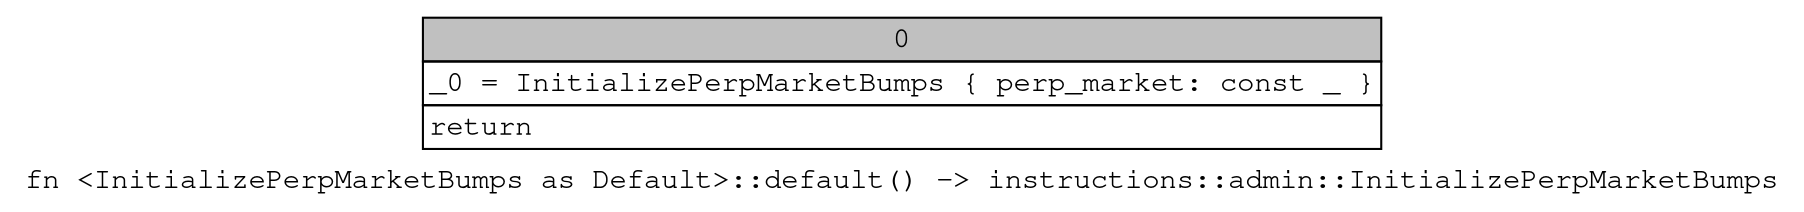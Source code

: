 digraph Mir_0_6337 {
    graph [fontname="Courier, monospace"];
    node [fontname="Courier, monospace"];
    edge [fontname="Courier, monospace"];
    label=<fn &lt;InitializePerpMarketBumps as Default&gt;::default() -&gt; instructions::admin::InitializePerpMarketBumps<br align="left"/>>;
    bb0__0_6337 [shape="none", label=<<table border="0" cellborder="1" cellspacing="0"><tr><td bgcolor="gray" align="center" colspan="1">0</td></tr><tr><td align="left" balign="left">_0 = InitializePerpMarketBumps { perp_market: const _ }<br/></td></tr><tr><td align="left">return</td></tr></table>>];
}
